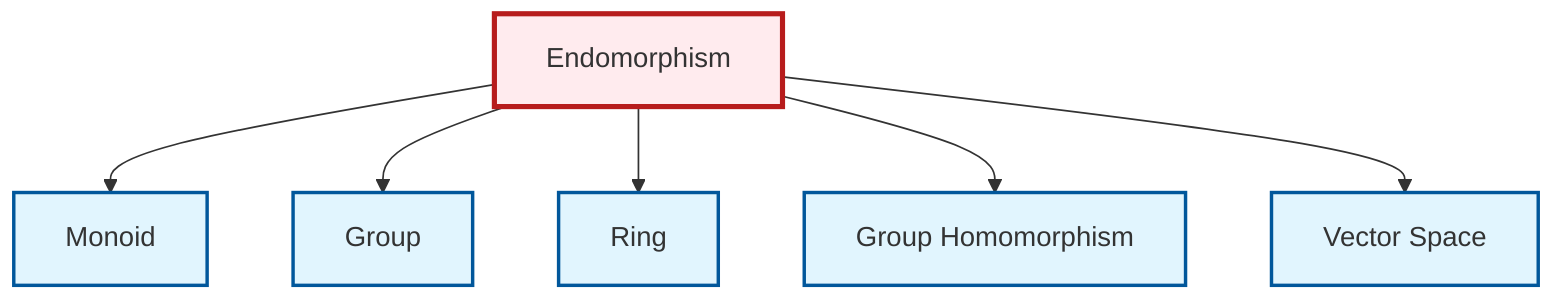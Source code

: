 graph TD
    classDef definition fill:#e1f5fe,stroke:#01579b,stroke-width:2px
    classDef theorem fill:#f3e5f5,stroke:#4a148c,stroke-width:2px
    classDef axiom fill:#fff3e0,stroke:#e65100,stroke-width:2px
    classDef example fill:#e8f5e9,stroke:#1b5e20,stroke-width:2px
    classDef current fill:#ffebee,stroke:#b71c1c,stroke-width:3px
    def-endomorphism["Endomorphism"]:::definition
    def-group["Group"]:::definition
    def-ring["Ring"]:::definition
    def-vector-space["Vector Space"]:::definition
    def-monoid["Monoid"]:::definition
    def-homomorphism["Group Homomorphism"]:::definition
    def-endomorphism --> def-monoid
    def-endomorphism --> def-group
    def-endomorphism --> def-ring
    def-endomorphism --> def-homomorphism
    def-endomorphism --> def-vector-space
    class def-endomorphism current